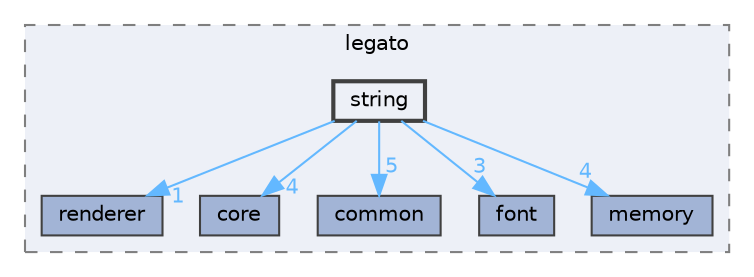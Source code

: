 digraph "C:/microchip/harmony3/gfx/middleware/legato/library/src/gfx/legato/string"
{
 // INTERACTIVE_SVG=YES
 // LATEX_PDF_SIZE
  bgcolor="transparent";
  edge [fontname=Helvetica,fontsize=10,labelfontname=Helvetica,labelfontsize=10];
  node [fontname=Helvetica,fontsize=10,shape=box,height=0.2,width=0.4];
  compound=true
  subgraph clusterdir_df0e2b4cdb64d3722aa48eb6b18a67e5 {
    graph [ bgcolor="#edf0f7", pencolor="grey50", label="legato", fontname=Helvetica,fontsize=10 style="filled,dashed", URL="dir_df0e2b4cdb64d3722aa48eb6b18a67e5.html",tooltip=""]
  dir_18f2fdeeef31186486f6c44486de345c [label="renderer", fillcolor="#a2b4d6", color="grey25", style="filled", URL="dir_18f2fdeeef31186486f6c44486de345c.html",tooltip=""];
  dir_6ea5fdd06250e5b2bba6c64e330e75e8 [label="core", fillcolor="#a2b4d6", color="grey25", style="filled", URL="dir_6ea5fdd06250e5b2bba6c64e330e75e8.html",tooltip=""];
  dir_b3f224f181338695a4734ca3080f2eb5 [label="common", fillcolor="#a2b4d6", color="grey25", style="filled", URL="dir_b3f224f181338695a4734ca3080f2eb5.html",tooltip=""];
  dir_d95dbeea804cdc145c362393af44e935 [label="font", fillcolor="#a2b4d6", color="grey25", style="filled", URL="dir_d95dbeea804cdc145c362393af44e935.html",tooltip=""];
  dir_eef5553a5c7369df9ec111a9376be40e [label="memory", fillcolor="#a2b4d6", color="grey25", style="filled", URL="dir_eef5553a5c7369df9ec111a9376be40e.html",tooltip=""];
  dir_3305b49bc15ad9b5be28d221021115ae [label="string", fillcolor="#edf0f7", color="grey25", style="filled,bold", URL="dir_3305b49bc15ad9b5be28d221021115ae.html",tooltip=""];
  }
  dir_3305b49bc15ad9b5be28d221021115ae->dir_18f2fdeeef31186486f6c44486de345c [headlabel="1", labeldistance=1.5 headhref="dir_000098_000091.html" color="steelblue1" fontcolor="steelblue1"];
  dir_3305b49bc15ad9b5be28d221021115ae->dir_6ea5fdd06250e5b2bba6c64e330e75e8 [headlabel="4", labeldistance=1.5 headhref="dir_000098_000030.html" color="steelblue1" fontcolor="steelblue1"];
  dir_3305b49bc15ad9b5be28d221021115ae->dir_b3f224f181338695a4734ca3080f2eb5 [headlabel="5", labeldistance=1.5 headhref="dir_000098_000011.html" color="steelblue1" fontcolor="steelblue1"];
  dir_3305b49bc15ad9b5be28d221021115ae->dir_d95dbeea804cdc145c362393af44e935 [headlabel="3", labeldistance=1.5 headhref="dir_000098_000036.html" color="steelblue1" fontcolor="steelblue1"];
  dir_3305b49bc15ad9b5be28d221021115ae->dir_eef5553a5c7369df9ec111a9376be40e [headlabel="4", labeldistance=1.5 headhref="dir_000098_000073.html" color="steelblue1" fontcolor="steelblue1"];
}
